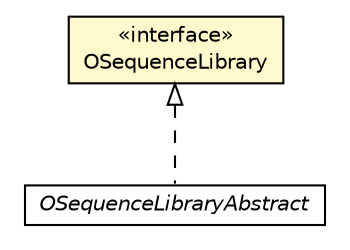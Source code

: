 #!/usr/local/bin/dot
#
# Class diagram 
# Generated by UMLGraph version R5_6-24-gf6e263 (http://www.umlgraph.org/)
#

digraph G {
	edge [fontname="Helvetica",fontsize=10,labelfontname="Helvetica",labelfontsize=10];
	node [fontname="Helvetica",fontsize=10,shape=plaintext];
	nodesep=0.25;
	ranksep=0.5;
	// com.orientechnologies.orient.core.metadata.sequence.OSequenceLibraryAbstract
	c6710295 [label=<<table title="com.orientechnologies.orient.core.metadata.sequence.OSequenceLibraryAbstract" border="0" cellborder="1" cellspacing="0" cellpadding="2" port="p" href="./OSequenceLibraryAbstract.html">
		<tr><td><table border="0" cellspacing="0" cellpadding="1">
<tr><td align="center" balign="center"><font face="Helvetica-Oblique"> OSequenceLibraryAbstract </font></td></tr>
		</table></td></tr>
		</table>>, URL="./OSequenceLibraryAbstract.html", fontname="Helvetica", fontcolor="black", fontsize=10.0];
	// com.orientechnologies.orient.core.metadata.sequence.OSequenceLibrary
	c6710298 [label=<<table title="com.orientechnologies.orient.core.metadata.sequence.OSequenceLibrary" border="0" cellborder="1" cellspacing="0" cellpadding="2" port="p" bgcolor="lemonChiffon" href="./OSequenceLibrary.html">
		<tr><td><table border="0" cellspacing="0" cellpadding="1">
<tr><td align="center" balign="center"> &#171;interface&#187; </td></tr>
<tr><td align="center" balign="center"> OSequenceLibrary </td></tr>
		</table></td></tr>
		</table>>, URL="./OSequenceLibrary.html", fontname="Helvetica", fontcolor="black", fontsize=10.0];
	//com.orientechnologies.orient.core.metadata.sequence.OSequenceLibraryAbstract implements com.orientechnologies.orient.core.metadata.sequence.OSequenceLibrary
	c6710298:p -> c6710295:p [dir=back,arrowtail=empty,style=dashed];
}

